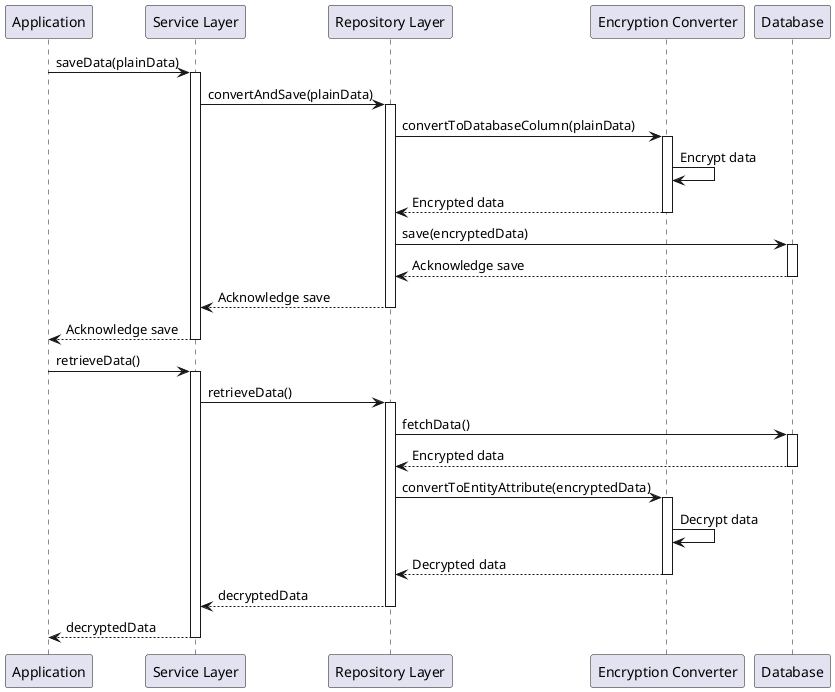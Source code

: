 @startuml
participant "Application" as App
participant "Service Layer" as Service
participant "Repository Layer" as Repository
participant "Encryption Converter" as Converter
participant "Database" as DB


App -> Service: saveData(plainData)
activate Service
Service -> Repository: convertAndSave(plainData)
activate Repository
Repository -> Converter: convertToDatabaseColumn(plainData)
activate Converter
Converter -> Converter: Encrypt data
Converter --> Repository: Encrypted data
deactivate Converter
Repository -> DB: save(encryptedData)
activate DB
DB --> Repository: Acknowledge save
deactivate DB
Repository --> Service: Acknowledge save
deactivate Repository
Service --> App: Acknowledge save
deactivate Service

App -> Service: retrieveData()
activate Service
Service -> Repository: retrieveData()
activate Repository
Repository -> DB: fetchData()
activate DB
DB --> Repository: Encrypted data
deactivate DB
Repository -> Converter: convertToEntityAttribute(encryptedData)
activate Converter
Converter -> Converter: Decrypt data
Converter --> Repository: Decrypted data
deactivate Converter
Repository --> Service: decryptedData
deactivate Repository
Service --> App: decryptedData
deactivate Service
@enduml
